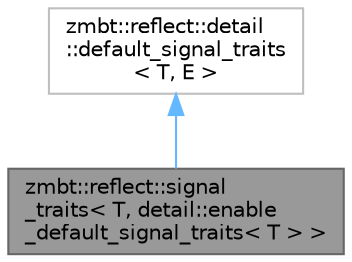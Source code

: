 digraph "zmbt::reflect::signal_traits&lt; T, detail::enable_default_signal_traits&lt; T &gt; &gt;"
{
 // LATEX_PDF_SIZE
  bgcolor="transparent";
  edge [fontname=Helvetica,fontsize=10,labelfontname=Helvetica,labelfontsize=10];
  node [fontname=Helvetica,fontsize=10,shape=box,height=0.2,width=0.4];
  Node1 [id="Node000001",label="zmbt::reflect::signal\l_traits\< T, detail::enable\l_default_signal_traits\< T \> \>",height=0.2,width=0.4,color="gray40", fillcolor="grey60", style="filled", fontcolor="black",tooltip=" "];
  Node2 -> Node1 [id="edge1_Node000001_Node000002",dir="back",color="steelblue1",style="solid",tooltip=" "];
  Node2 [id="Node000002",label="zmbt::reflect::detail\l::default_signal_traits\l\< T, E \>",height=0.2,width=0.4,color="grey75", fillcolor="white", style="filled",tooltip=" "];
}
